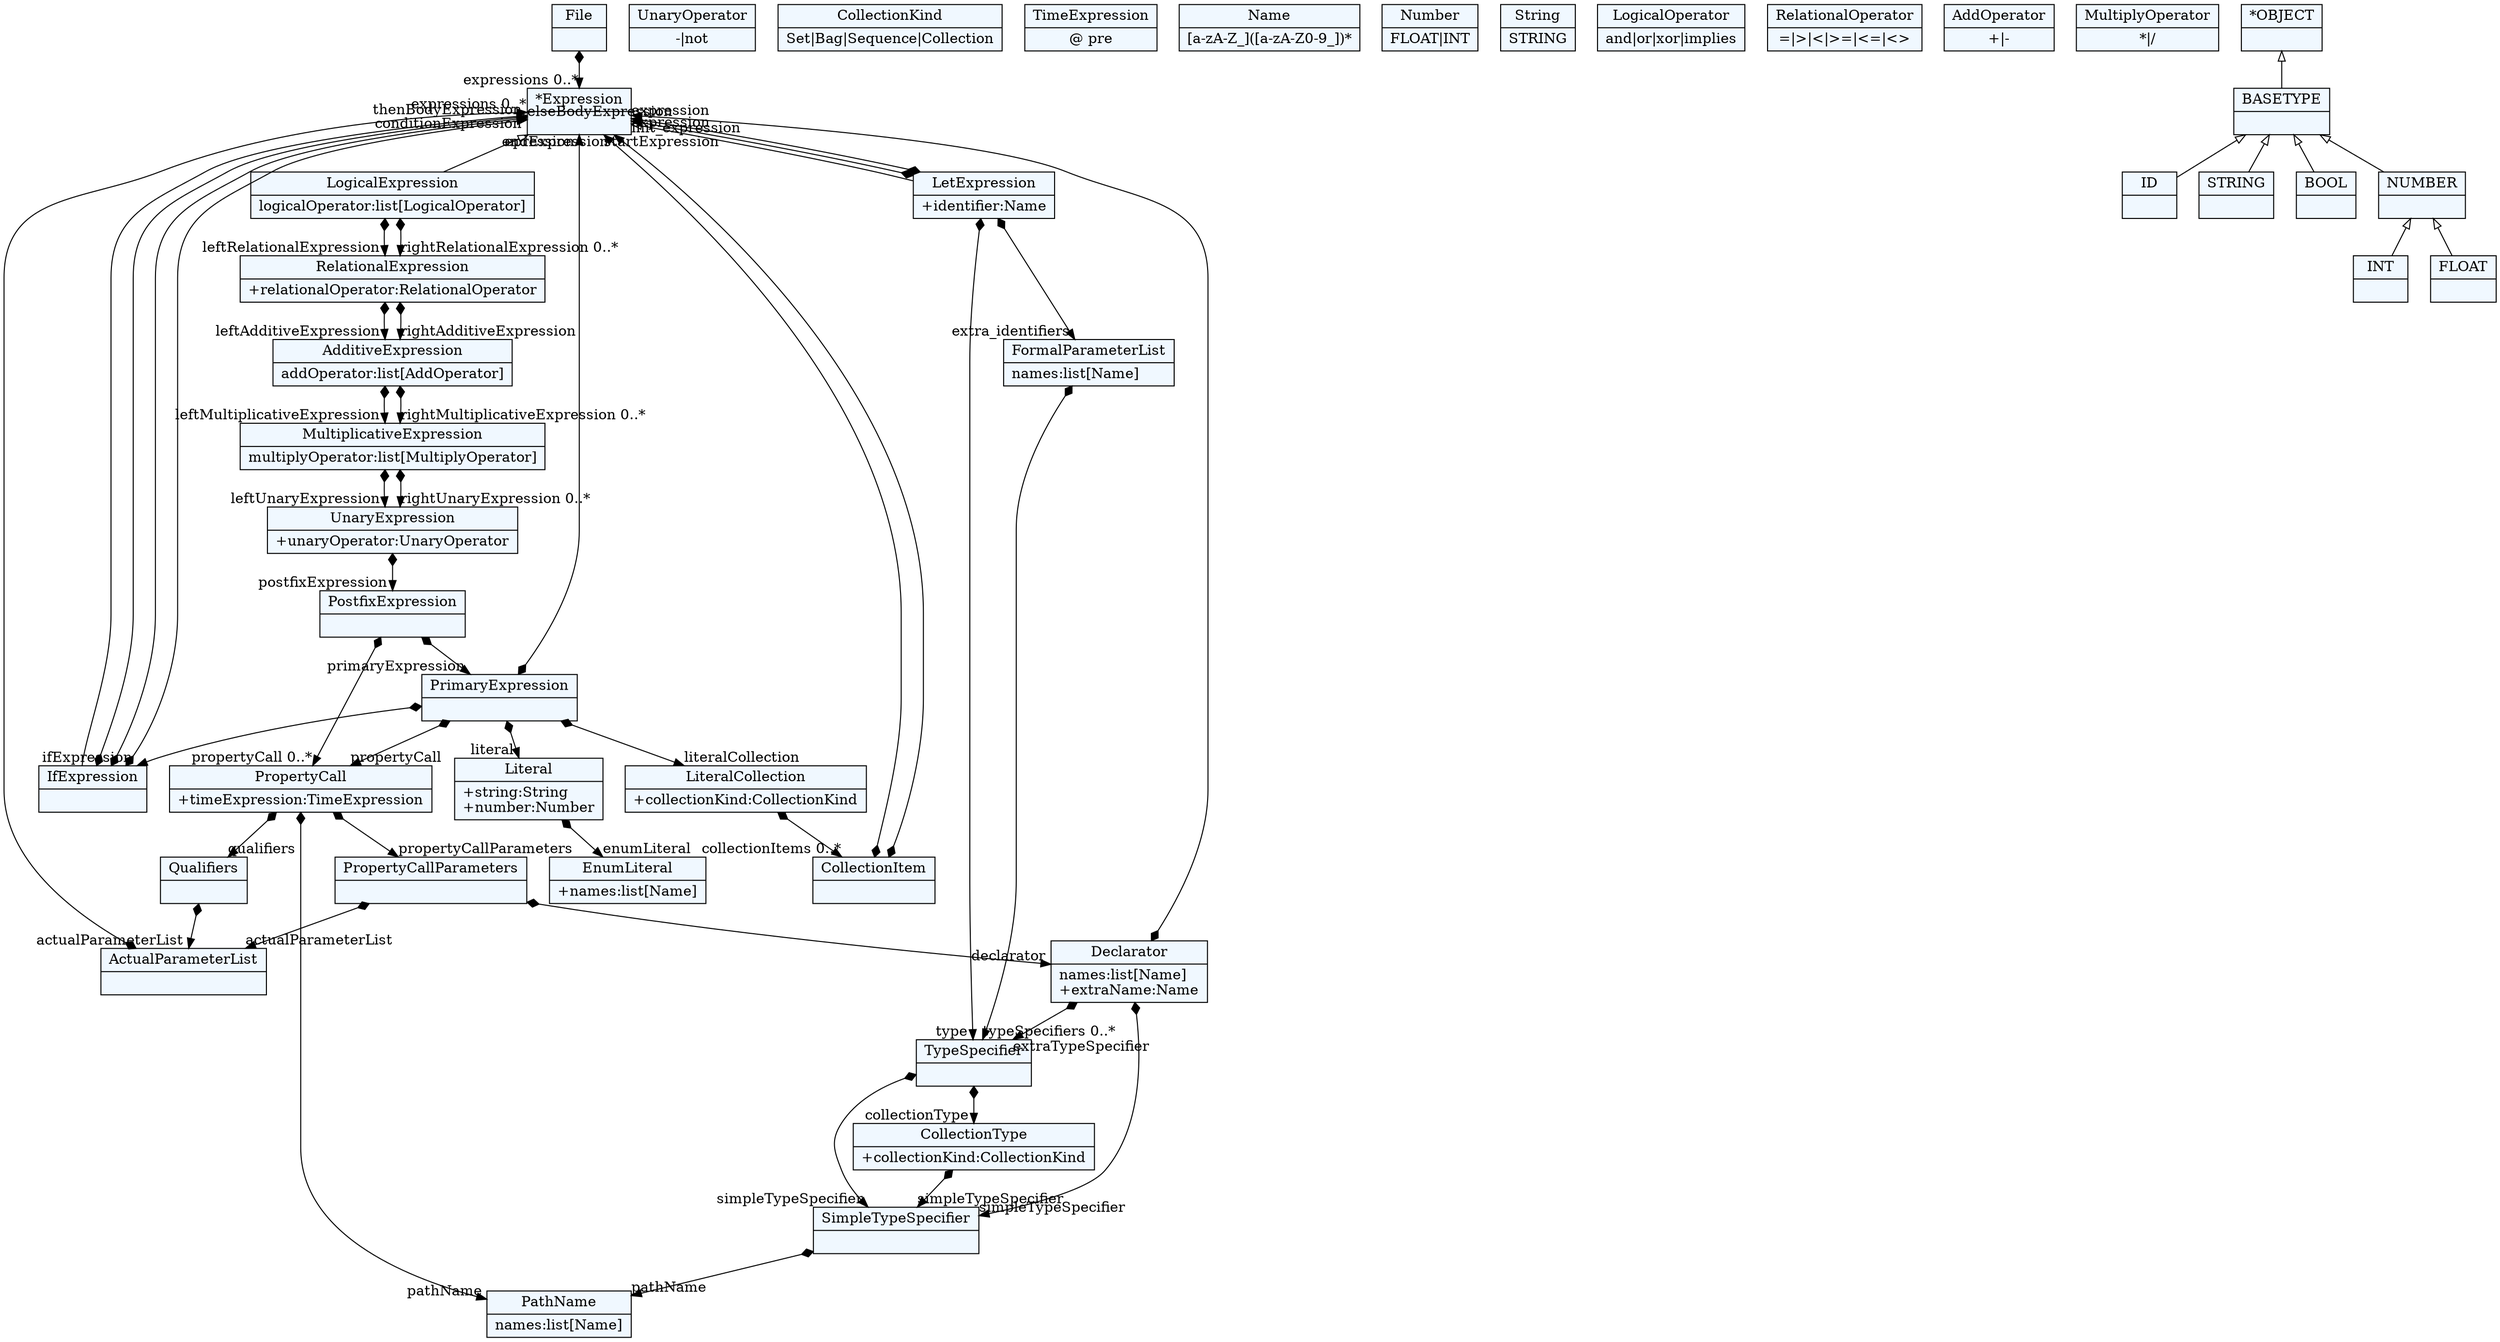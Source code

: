 
    digraph xtext {
    fontname = "Bitstream Vera Sans"
    fontsize = 8
    node[
        shape=record,
        style=filled,
        fillcolor=aliceblue
    ]
    nodesep = 0.3
    edge[dir=black,arrowtail=empty]


39447360 -> 39484224[arrowtail=diamond, dir=both, headlabel="expressions 0..*"]
39447360[ label="{File|}"]

39484224[ label="{*Expression|}"]
39484224 -> 41898032 [dir=back]
39484224 -> 41898504 [dir=back]
39484224 -> 41899920 [dir=back]

41898504 -> 42085656[arrowtail=diamond, dir=both, headlabel="extra_identifiers "]
41898504 -> 41965928[arrowtail=diamond, dir=both, headlabel="type "]
41898504 -> 39484224[arrowtail=diamond, dir=both, headlabel="init_expression "]
41898504 -> 39484224[arrowtail=diamond, dir=both, headlabel="expression "]
41898504[ label="{LetExpression|+identifier:Name\l}"]

41898032 -> 39484224[arrowtail=diamond, dir=both, headlabel="conditionExpression "]
41898032 -> 39484224[arrowtail=diamond, dir=both, headlabel="thenBodyExpression "]
41898032 -> 39484224[arrowtail=diamond, dir=both, headlabel="elseBodyExpression "]
41898032[ label="{IfExpression|}"]

41899920 -> 41901336[arrowtail=diamond, dir=both, headlabel="leftRelationalExpression "]
41899920 -> 41901336[arrowtail=diamond, dir=both, headlabel="rightRelationalExpression 0..*"]
41899920[ label="{LogicalExpression|logicalOperator:list[LogicalOperator]\l}"]

41901336 -> 41935840[arrowtail=diamond, dir=both, headlabel="leftAdditiveExpression "]
41901336 -> 41935840[arrowtail=diamond, dir=both, headlabel="rightAdditiveExpression "]
41901336[ label="{RelationalExpression|+relationalOperator:RelationalOperator\l}"]

41935840 -> 41937256[arrowtail=diamond, dir=both, headlabel="leftMultiplicativeExpression "]
41935840 -> 41937256[arrowtail=diamond, dir=both, headlabel="rightMultiplicativeExpression 0..*"]
41935840[ label="{AdditiveExpression|addOperator:list[AddOperator]\l}"]

41937256 -> 41947184[arrowtail=diamond, dir=both, headlabel="leftUnaryExpression "]
41937256 -> 41947184[arrowtail=diamond, dir=both, headlabel="rightUnaryExpression 0..*"]
41937256[ label="{MultiplicativeExpression|multiplyOperator:list[MultiplyOperator]\l}"]

41947184 -> 41948600[arrowtail=diamond, dir=both, headlabel="postfixExpression "]
41947184[ label="{UnaryExpression|+unaryOperator:UnaryOperator\l}"]

41948600 -> 41950016[arrowtail=diamond, dir=both, headlabel="primaryExpression "]
41948600 -> 41964984[arrowtail=diamond, dir=both, headlabel="propertyCall 0..*"]
41948600[ label="{PostfixExpression|}"]

41950016 -> 41965456[arrowtail=diamond, dir=both, headlabel="literalCollection "]
41950016 -> 42009568[arrowtail=diamond, dir=both, headlabel="literal "]
41950016 -> 41964984[arrowtail=diamond, dir=both, headlabel="propertyCall "]
41950016 -> 39484224[arrowtail=diamond, dir=both, headlabel="epression "]
41950016 -> 41898032[arrowtail=diamond, dir=both, headlabel="ifExpression "]
41950016[ label="{PrimaryExpression|}"]

42084240[ label="{UnaryOperator|-\|not}"]

41965456 -> 41900864[arrowtail=diamond, dir=both, headlabel="collectionItems 0..*"]
41965456[ label="{LiteralCollection|+collectionKind:CollectionKind\l}"]

42065968[ label="{CollectionKind|Set\|Bag\|Sequence\|Collection}"]

41900864 -> 39484224[arrowtail=diamond, dir=both, headlabel="startExpression "]
41900864 -> 39484224[arrowtail=diamond, dir=both, headlabel="endExpression "]
41900864[ label="{CollectionItem|}"]

41964984 -> 41988616[arrowtail=diamond, dir=both, headlabel="pathName "]
41964984 -> 41966400[arrowtail=diamond, dir=both, headlabel="qualifiers "]
41964984 -> 42030048[arrowtail=diamond, dir=both, headlabel="propertyCallParameters "]
41964984[ label="{PropertyCall|+timeExpression:TimeExpression\l}"]

41966400 -> 41991448[arrowtail=diamond, dir=both, headlabel="actualParameterList "]
41966400[ label="{Qualifiers|}"]

41988616[ label="{PathName|names:list[Name]\l}"]

41990032[ label="{TimeExpression|@ pre}"]

41991448 -> 39484224[arrowtail=diamond, dir=both, headlabel="expressions 0..*"]
41991448[ label="{ActualParameterList|}"]

42009568 -> 42010984[arrowtail=diamond, dir=both, headlabel="enumLiteral "]
42009568[ label="{Literal|+string:String\l+number:Number\l}"]

42010984[ label="{EnumLiteral|+names:list[Name]\l}"]

42016816[ label="{Name|[a-zA-Z_]([a-zA-Z0-9_])*}"]

42018704[ label="{Number|FLOAT\|INT}"]

42020120[ label="{String|STRING}"]

42030048 -> 42011928[arrowtail=diamond, dir=both, headlabel="declarator "]
42030048 -> 41991448[arrowtail=diamond, dir=both, headlabel="actualParameterList "]
42030048[ label="{PropertyCallParameters|}"]

42011928 -> 41990976[arrowtail=diamond, dir=both, headlabel="simpleTypeSpecifier "]
42011928 -> 41965928[arrowtail=diamond, dir=both, headlabel="extraTypeSpecifier "]
42011928 -> 39484224[arrowtail=diamond, dir=both, headlabel="expression "]
42011928[ label="{Declarator|names:list[Name]\l+extraName:Name\l}"]

41990976 -> 41988616[arrowtail=diamond, dir=both, headlabel="pathName "]
41990976[ label="{SimpleTypeSpecifier|}"]

41965928 -> 41990976[arrowtail=diamond, dir=both, headlabel="simpleTypeSpecifier "]
41965928 -> 41948128[arrowtail=diamond, dir=both, headlabel="collectionType "]
41965928[ label="{TypeSpecifier|}"]

41948128 -> 41990976[arrowtail=diamond, dir=both, headlabel="simpleTypeSpecifier "]
41948128[ label="{CollectionType|+collectionKind:CollectionKind\l}"]

42031464[ label="{LogicalOperator|and\|or\|xor\|implies}"]

42067384[ label="{RelationalOperator|=\|\>\|\<\|\>=\|\<=\|\<\>}"]

42068800[ label="{AddOperator|+\|-}"]

42082824[ label="{MultiplyOperator|*\|/}"]

42085656 -> 41965928[arrowtail=diamond, dir=both, headlabel="typeSpecifiers 0..*"]
42085656[ label="{FormalParameterList|names:list[Name]\l}"]

39429560[ label="{ID|}"]

39430976[ label="{STRING|}"]

39445000[ label="{BOOL|}"]

39429088[ label="{INT|}"]

39446416[ label="{FLOAT|}"]

39447832[ label="{NUMBER|}"]
39447832 -> 39446416 [dir=back]
39447832 -> 39429088 [dir=back]

39453664[ label="{BASETYPE|}"]
39453664 -> 39447832 [dir=back]
39453664 -> 39445000 [dir=back]
39453664 -> 39429560 [dir=back]
39453664 -> 39430976 [dir=back]

39455080[ label="{*OBJECT|}"]
39455080 -> 39453664 [dir=back]


}

